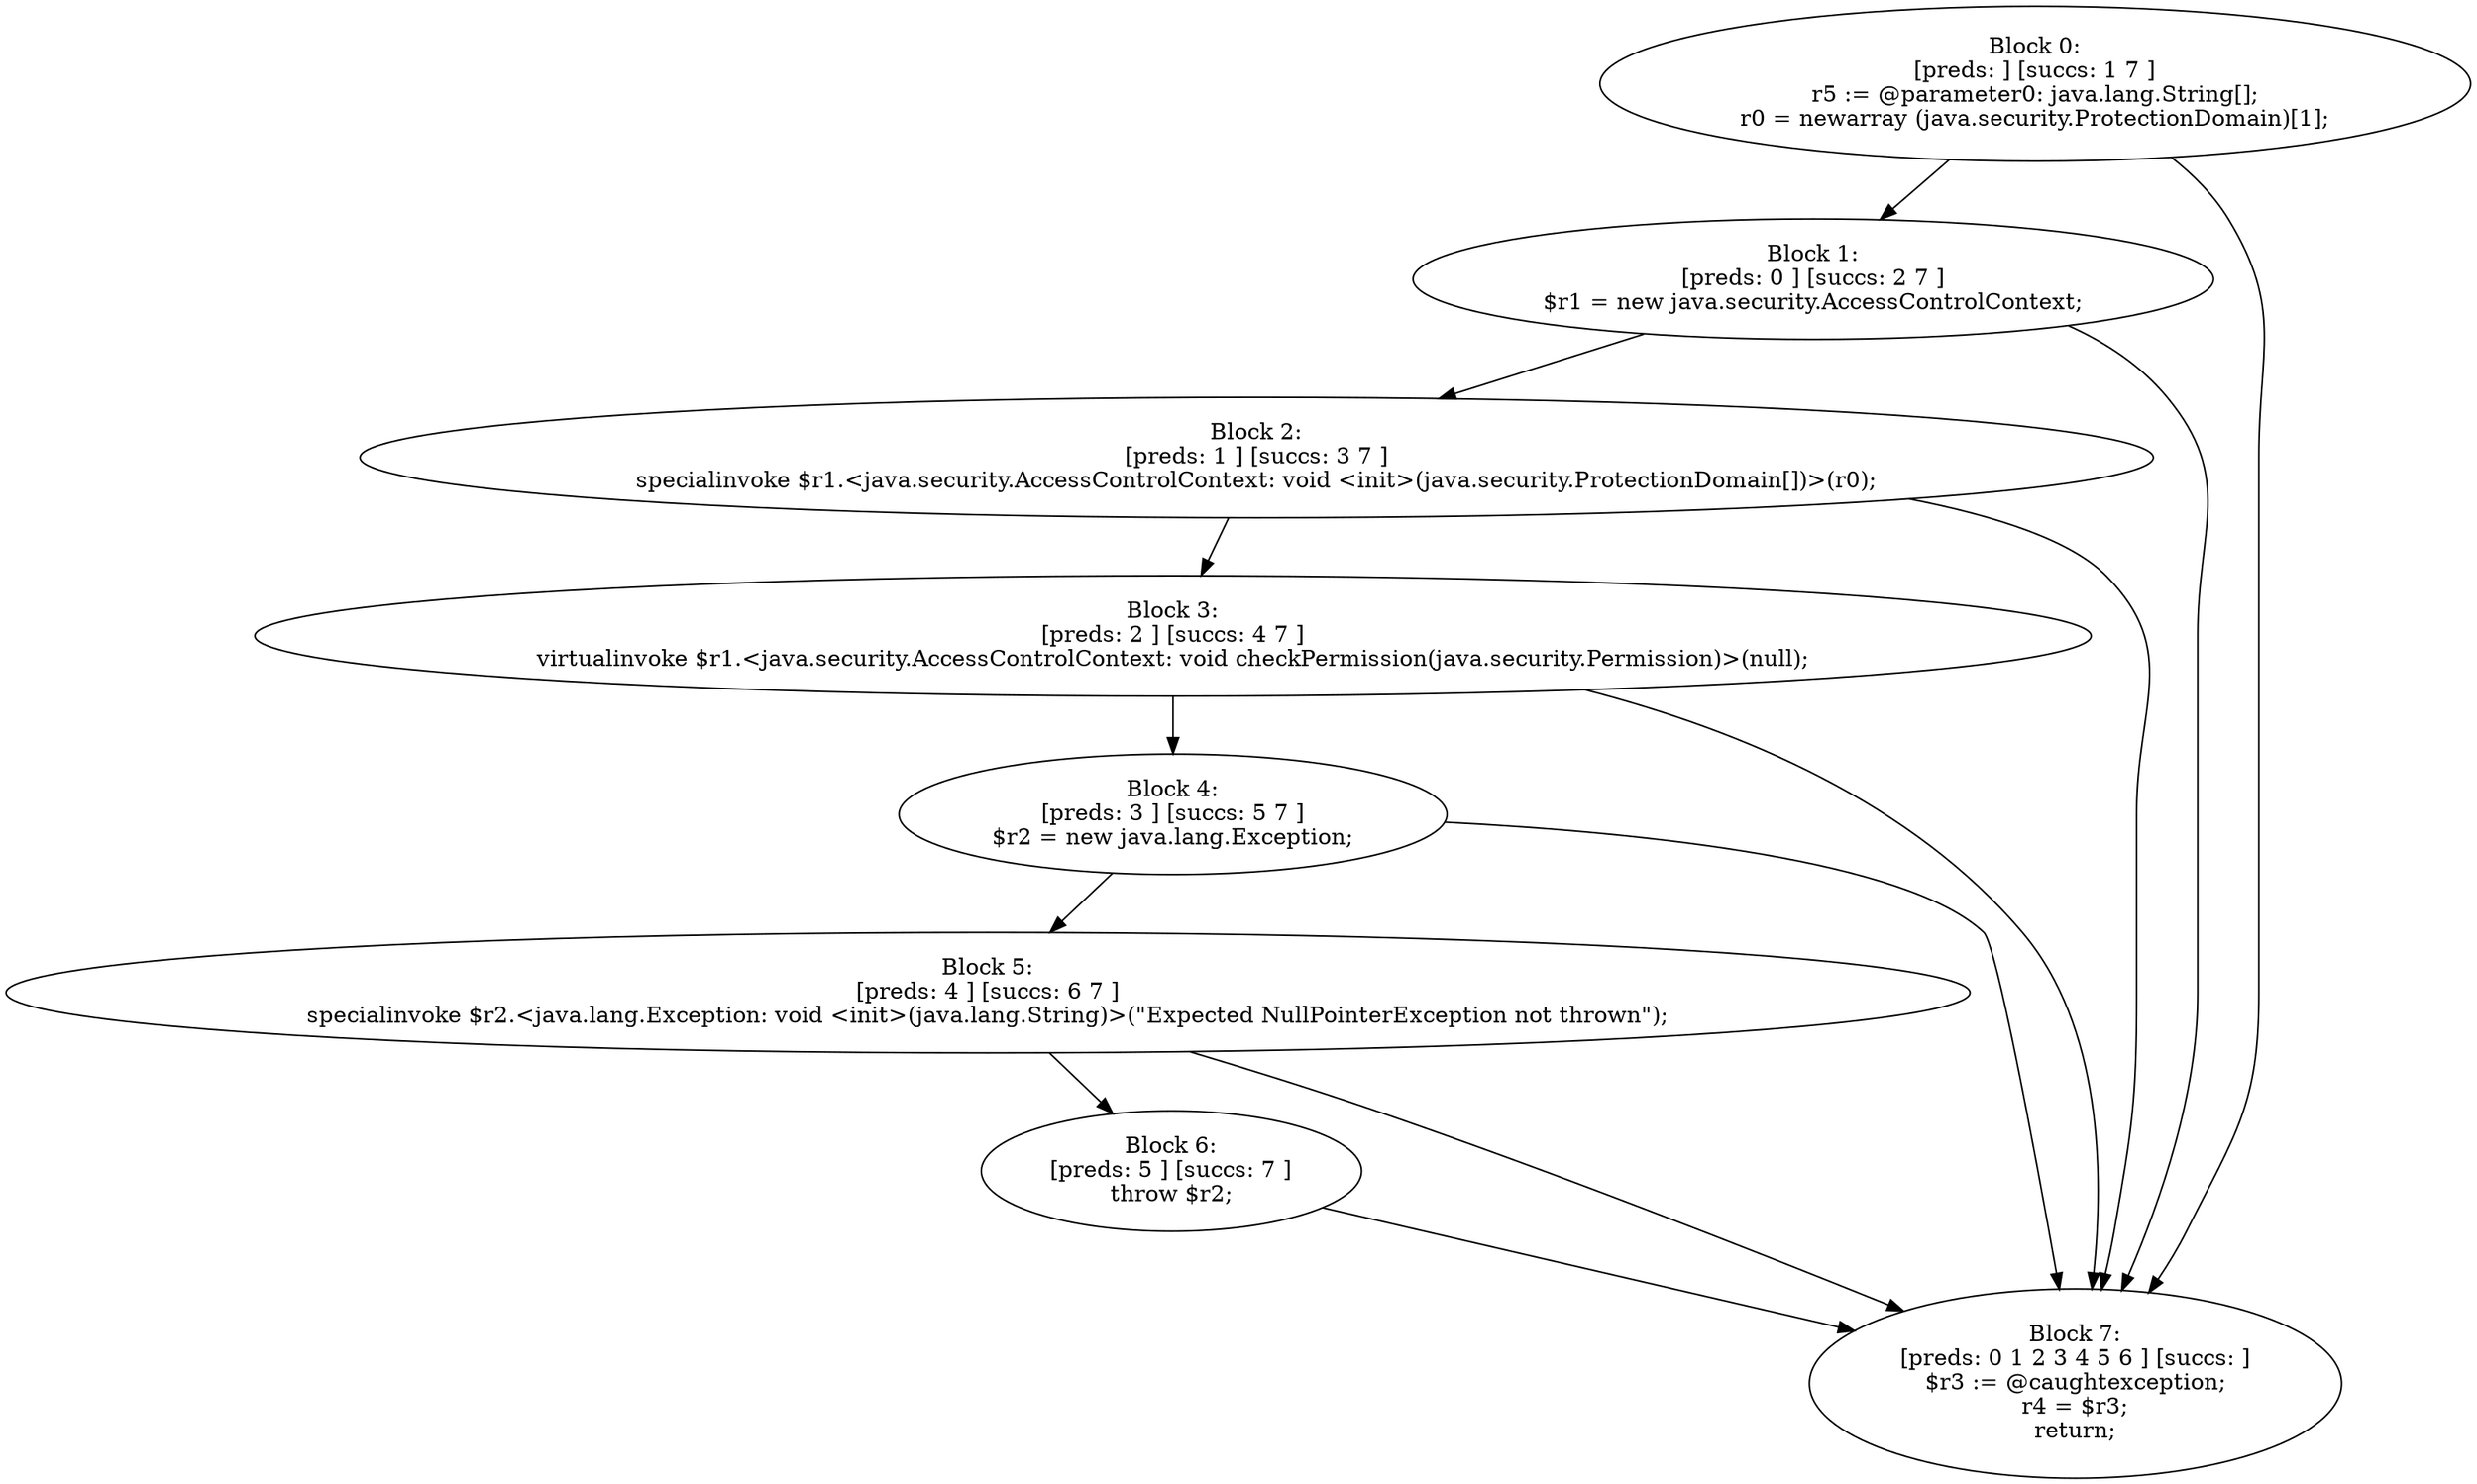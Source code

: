digraph "unitGraph" {
    "Block 0:
[preds: ] [succs: 1 7 ]
r5 := @parameter0: java.lang.String[];
r0 = newarray (java.security.ProtectionDomain)[1];
"
    "Block 1:
[preds: 0 ] [succs: 2 7 ]
$r1 = new java.security.AccessControlContext;
"
    "Block 2:
[preds: 1 ] [succs: 3 7 ]
specialinvoke $r1.<java.security.AccessControlContext: void <init>(java.security.ProtectionDomain[])>(r0);
"
    "Block 3:
[preds: 2 ] [succs: 4 7 ]
virtualinvoke $r1.<java.security.AccessControlContext: void checkPermission(java.security.Permission)>(null);
"
    "Block 4:
[preds: 3 ] [succs: 5 7 ]
$r2 = new java.lang.Exception;
"
    "Block 5:
[preds: 4 ] [succs: 6 7 ]
specialinvoke $r2.<java.lang.Exception: void <init>(java.lang.String)>(\"Expected NullPointerException not thrown\");
"
    "Block 6:
[preds: 5 ] [succs: 7 ]
throw $r2;
"
    "Block 7:
[preds: 0 1 2 3 4 5 6 ] [succs: ]
$r3 := @caughtexception;
r4 = $r3;
return;
"
    "Block 0:
[preds: ] [succs: 1 7 ]
r5 := @parameter0: java.lang.String[];
r0 = newarray (java.security.ProtectionDomain)[1];
"->"Block 1:
[preds: 0 ] [succs: 2 7 ]
$r1 = new java.security.AccessControlContext;
";
    "Block 0:
[preds: ] [succs: 1 7 ]
r5 := @parameter0: java.lang.String[];
r0 = newarray (java.security.ProtectionDomain)[1];
"->"Block 7:
[preds: 0 1 2 3 4 5 6 ] [succs: ]
$r3 := @caughtexception;
r4 = $r3;
return;
";
    "Block 1:
[preds: 0 ] [succs: 2 7 ]
$r1 = new java.security.AccessControlContext;
"->"Block 2:
[preds: 1 ] [succs: 3 7 ]
specialinvoke $r1.<java.security.AccessControlContext: void <init>(java.security.ProtectionDomain[])>(r0);
";
    "Block 1:
[preds: 0 ] [succs: 2 7 ]
$r1 = new java.security.AccessControlContext;
"->"Block 7:
[preds: 0 1 2 3 4 5 6 ] [succs: ]
$r3 := @caughtexception;
r4 = $r3;
return;
";
    "Block 2:
[preds: 1 ] [succs: 3 7 ]
specialinvoke $r1.<java.security.AccessControlContext: void <init>(java.security.ProtectionDomain[])>(r0);
"->"Block 3:
[preds: 2 ] [succs: 4 7 ]
virtualinvoke $r1.<java.security.AccessControlContext: void checkPermission(java.security.Permission)>(null);
";
    "Block 2:
[preds: 1 ] [succs: 3 7 ]
specialinvoke $r1.<java.security.AccessControlContext: void <init>(java.security.ProtectionDomain[])>(r0);
"->"Block 7:
[preds: 0 1 2 3 4 5 6 ] [succs: ]
$r3 := @caughtexception;
r4 = $r3;
return;
";
    "Block 3:
[preds: 2 ] [succs: 4 7 ]
virtualinvoke $r1.<java.security.AccessControlContext: void checkPermission(java.security.Permission)>(null);
"->"Block 4:
[preds: 3 ] [succs: 5 7 ]
$r2 = new java.lang.Exception;
";
    "Block 3:
[preds: 2 ] [succs: 4 7 ]
virtualinvoke $r1.<java.security.AccessControlContext: void checkPermission(java.security.Permission)>(null);
"->"Block 7:
[preds: 0 1 2 3 4 5 6 ] [succs: ]
$r3 := @caughtexception;
r4 = $r3;
return;
";
    "Block 4:
[preds: 3 ] [succs: 5 7 ]
$r2 = new java.lang.Exception;
"->"Block 5:
[preds: 4 ] [succs: 6 7 ]
specialinvoke $r2.<java.lang.Exception: void <init>(java.lang.String)>(\"Expected NullPointerException not thrown\");
";
    "Block 4:
[preds: 3 ] [succs: 5 7 ]
$r2 = new java.lang.Exception;
"->"Block 7:
[preds: 0 1 2 3 4 5 6 ] [succs: ]
$r3 := @caughtexception;
r4 = $r3;
return;
";
    "Block 5:
[preds: 4 ] [succs: 6 7 ]
specialinvoke $r2.<java.lang.Exception: void <init>(java.lang.String)>(\"Expected NullPointerException not thrown\");
"->"Block 6:
[preds: 5 ] [succs: 7 ]
throw $r2;
";
    "Block 5:
[preds: 4 ] [succs: 6 7 ]
specialinvoke $r2.<java.lang.Exception: void <init>(java.lang.String)>(\"Expected NullPointerException not thrown\");
"->"Block 7:
[preds: 0 1 2 3 4 5 6 ] [succs: ]
$r3 := @caughtexception;
r4 = $r3;
return;
";
    "Block 6:
[preds: 5 ] [succs: 7 ]
throw $r2;
"->"Block 7:
[preds: 0 1 2 3 4 5 6 ] [succs: ]
$r3 := @caughtexception;
r4 = $r3;
return;
";
}
